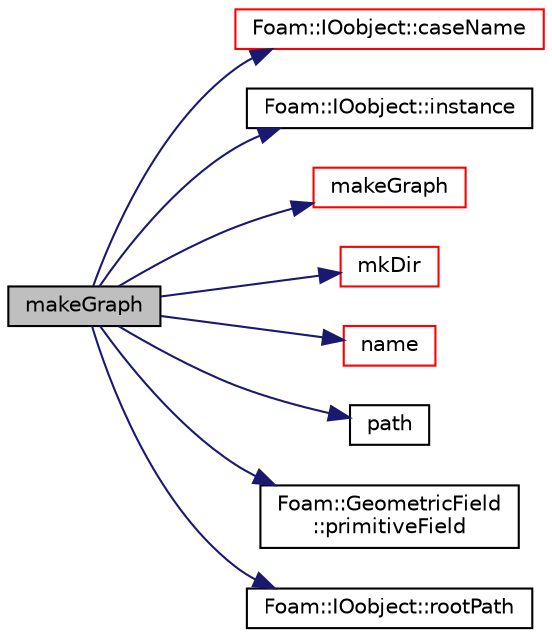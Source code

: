 digraph "makeGraph"
{
  bgcolor="transparent";
  edge [fontname="Helvetica",fontsize="10",labelfontname="Helvetica",labelfontsize="10"];
  node [fontname="Helvetica",fontsize="10",shape=record];
  rankdir="LR";
  Node1 [label="makeGraph",height=0.2,width=0.4,color="black", fillcolor="grey75", style="filled", fontcolor="black"];
  Node1 -> Node2 [color="midnightblue",fontsize="10",style="solid",fontname="Helvetica"];
  Node2 [label="Foam::IOobject::caseName",height=0.2,width=0.4,color="red",URL="$a01203.html#a5c6f74c6c05528d14fdc292feeab0210"];
  Node1 -> Node3 [color="midnightblue",fontsize="10",style="solid",fontname="Helvetica"];
  Node3 [label="Foam::IOobject::instance",height=0.2,width=0.4,color="black",URL="$a01203.html#a927868ca22fb186135659bc0acadd47b"];
  Node1 -> Node4 [color="midnightblue",fontsize="10",style="solid",fontname="Helvetica"];
  Node4 [label="makeGraph",height=0.2,width=0.4,color="red",URL="$a10936.html#ae0d36a0d5a1129f679848c4f5000ab17"];
  Node1 -> Node5 [color="midnightblue",fontsize="10",style="solid",fontname="Helvetica"];
  Node5 [label="mkDir",height=0.2,width=0.4,color="red",URL="$a10936.html#a2ae410f2311adf94d66451b7423fdf4e",tooltip="Make a directory and return an error if it could not be created. "];
  Node1 -> Node6 [color="midnightblue",fontsize="10",style="solid",fontname="Helvetica"];
  Node6 [label="name",height=0.2,width=0.4,color="red",URL="$a10936.html#adcb0df2bd4953cb6bb390272d8263c3a",tooltip="Return a string representation of a complex. "];
  Node1 -> Node7 [color="midnightblue",fontsize="10",style="solid",fontname="Helvetica"];
  Node7 [label="path",height=0.2,width=0.4,color="black",URL="$a04654.html#ad8adfaf80503dc99cbb14bf07bf1eb22"];
  Node1 -> Node8 [color="midnightblue",fontsize="10",style="solid",fontname="Helvetica"];
  Node8 [label="Foam::GeometricField\l::primitiveField",height=0.2,width=0.4,color="black",URL="$a00937.html#ab5d7029d12b148265a0573939f56756a",tooltip="Return a const-reference to the internal field. "];
  Node1 -> Node9 [color="midnightblue",fontsize="10",style="solid",fontname="Helvetica"];
  Node9 [label="Foam::IOobject::rootPath",height=0.2,width=0.4,color="black",URL="$a01203.html#a2a4df1f35d766315adacf638bc3a9533"];
}
